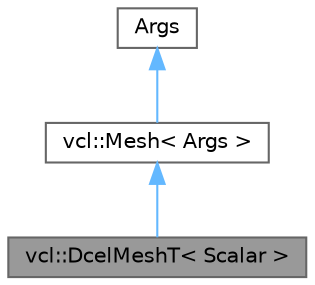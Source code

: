 digraph "vcl::DcelMeshT&lt; Scalar &gt;"
{
 // LATEX_PDF_SIZE
  bgcolor="transparent";
  edge [fontname=Helvetica,fontsize=10,labelfontname=Helvetica,labelfontsize=10];
  node [fontname=Helvetica,fontsize=10,shape=box,height=0.2,width=0.4];
  Node1 [label="vcl::DcelMeshT\< Scalar \>",height=0.2,width=0.4,color="gray40", fillcolor="grey60", style="filled", fontcolor="black",tooltip=" "];
  Node2 -> Node1 [dir="back",color="steelblue1",style="solid"];
  Node2 [label="vcl::Mesh\< Args \>",height=0.2,width=0.4,color="gray40", fillcolor="white", style="filled",URL="$classvcl_1_1Mesh.html",tooltip="The Mesh class represents a generic 3D mesh. A mesh is composed of a generic number of containers of ..."];
  Node3 -> Node2 [dir="back",color="steelblue1",style="solid"];
  Node3 [label="Args",height=0.2,width=0.4,color="gray40", fillcolor="white", style="filled",tooltip=" "];
}
